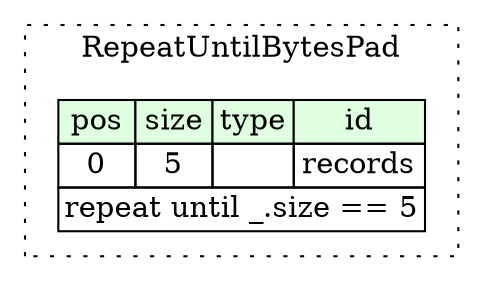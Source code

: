 digraph {
	rankdir=LR;
	node [shape=plaintext];
	subgraph cluster__repeat_until_bytes_pad {
		label="RepeatUntilBytesPad";
		graph[style=dotted];

		repeat_until_bytes_pad__seq [label=<<TABLE BORDER="0" CELLBORDER="1" CELLSPACING="0">
			<TR><TD BGCOLOR="#E0FFE0">pos</TD><TD BGCOLOR="#E0FFE0">size</TD><TD BGCOLOR="#E0FFE0">type</TD><TD BGCOLOR="#E0FFE0">id</TD></TR>
			<TR><TD PORT="records_pos">0</TD><TD PORT="records_size">5</TD><TD></TD><TD PORT="records_type">records</TD></TR>
			<TR><TD COLSPAN="4" PORT="records__repeat">repeat until _.size == 5</TD></TR>
		</TABLE>>];
	}
}
